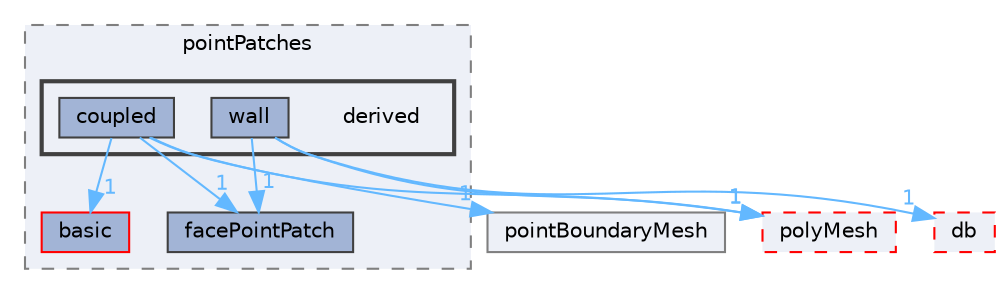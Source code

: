 digraph "src/OpenFOAM/meshes/pointMesh/pointPatches/derived"
{
 // LATEX_PDF_SIZE
  bgcolor="transparent";
  edge [fontname=Helvetica,fontsize=10,labelfontname=Helvetica,labelfontsize=10];
  node [fontname=Helvetica,fontsize=10,shape=box,height=0.2,width=0.4];
  compound=true
  subgraph clusterdir_0b50d648241520de5cf03d68a603ea6e {
    graph [ bgcolor="#edf0f7", pencolor="grey50", label="pointPatches", fontname=Helvetica,fontsize=10 style="filled,dashed", URL="dir_0b50d648241520de5cf03d68a603ea6e.html",tooltip=""]
  dir_0dd671b9b24893c9c3ff453a60d0022b [label="basic", fillcolor="#a2b4d6", color="red", style="filled", URL="dir_0dd671b9b24893c9c3ff453a60d0022b.html",tooltip=""];
  dir_602eb11747eaf9b0ac10527ada580b7b [label="facePointPatch", fillcolor="#a2b4d6", color="grey25", style="filled", URL="dir_602eb11747eaf9b0ac10527ada580b7b.html",tooltip=""];
  subgraph clusterdir_6b19444c0799847dabb5332dceba8722 {
    graph [ bgcolor="#edf0f7", pencolor="grey25", label="", fontname=Helvetica,fontsize=10 style="filled,bold", URL="dir_6b19444c0799847dabb5332dceba8722.html",tooltip=""]
    dir_6b19444c0799847dabb5332dceba8722 [shape=plaintext, label="derived"];
  dir_4b88d7931e2373bdc5770f693e97c3ec [label="coupled", fillcolor="#a2b4d6", color="grey25", style="filled", URL="dir_4b88d7931e2373bdc5770f693e97c3ec.html",tooltip=""];
  dir_9933ed458ab108e208d8735a5fa523b4 [label="wall", fillcolor="#a2b4d6", color="grey25", style="filled", URL="dir_9933ed458ab108e208d8735a5fa523b4.html",tooltip=""];
  }
  }
  dir_5e5a63cb97aae3d01c8e98f0c14953bc [label="polyMesh", fillcolor="#edf0f7", color="red", style="filled,dashed", URL="dir_5e5a63cb97aae3d01c8e98f0c14953bc.html",tooltip=""];
  dir_b331248a108c86b71e58f49053a85c82 [label="pointBoundaryMesh", fillcolor="#edf0f7", color="grey50", style="filled", URL="dir_b331248a108c86b71e58f49053a85c82.html",tooltip=""];
  dir_63c634f7a7cfd679ac26c67fb30fc32f [label="db", fillcolor="#edf0f7", color="red", style="filled,dashed", URL="dir_63c634f7a7cfd679ac26c67fb30fc32f.html",tooltip=""];
  dir_4b88d7931e2373bdc5770f693e97c3ec->dir_0dd671b9b24893c9c3ff453a60d0022b [headlabel="1", labeldistance=1.5 headhref="dir_000711_000217.html" href="dir_000711_000217.html" color="steelblue1" fontcolor="steelblue1"];
  dir_4b88d7931e2373bdc5770f693e97c3ec->dir_5e5a63cb97aae3d01c8e98f0c14953bc [headlabel="1", labeldistance=1.5 headhref="dir_000711_002980.html" href="dir_000711_002980.html" color="steelblue1" fontcolor="steelblue1"];
  dir_4b88d7931e2373bdc5770f693e97c3ec->dir_602eb11747eaf9b0ac10527ada580b7b [headlabel="1", labeldistance=1.5 headhref="dir_000711_001261.html" href="dir_000711_001261.html" color="steelblue1" fontcolor="steelblue1"];
  dir_4b88d7931e2373bdc5770f693e97c3ec->dir_b331248a108c86b71e58f49053a85c82 [headlabel="1", labeldistance=1.5 headhref="dir_000711_002937.html" href="dir_000711_002937.html" color="steelblue1" fontcolor="steelblue1"];
  dir_9933ed458ab108e208d8735a5fa523b4->dir_5e5a63cb97aae3d01c8e98f0c14953bc [headlabel="1", labeldistance=1.5 headhref="dir_004324_002980.html" href="dir_004324_002980.html" color="steelblue1" fontcolor="steelblue1"];
  dir_9933ed458ab108e208d8735a5fa523b4->dir_602eb11747eaf9b0ac10527ada580b7b [headlabel="1", labeldistance=1.5 headhref="dir_004324_001261.html" href="dir_004324_001261.html" color="steelblue1" fontcolor="steelblue1"];
  dir_9933ed458ab108e208d8735a5fa523b4->dir_63c634f7a7cfd679ac26c67fb30fc32f [headlabel="1", labeldistance=1.5 headhref="dir_004324_000817.html" href="dir_004324_000817.html" color="steelblue1" fontcolor="steelblue1"];
}
